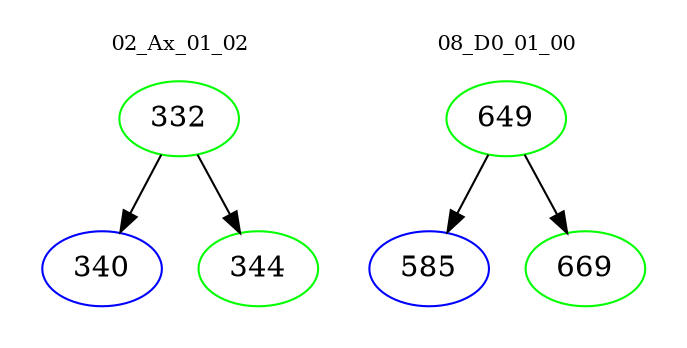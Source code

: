 digraph{
subgraph cluster_0 {
color = white
label = "02_Ax_01_02";
fontsize=10;
T0_332 [label="332", color="green"]
T0_332 -> T0_340 [color="black"]
T0_340 [label="340", color="blue"]
T0_332 -> T0_344 [color="black"]
T0_344 [label="344", color="green"]
}
subgraph cluster_1 {
color = white
label = "08_D0_01_00";
fontsize=10;
T1_649 [label="649", color="green"]
T1_649 -> T1_585 [color="black"]
T1_585 [label="585", color="blue"]
T1_649 -> T1_669 [color="black"]
T1_669 [label="669", color="green"]
}
}
